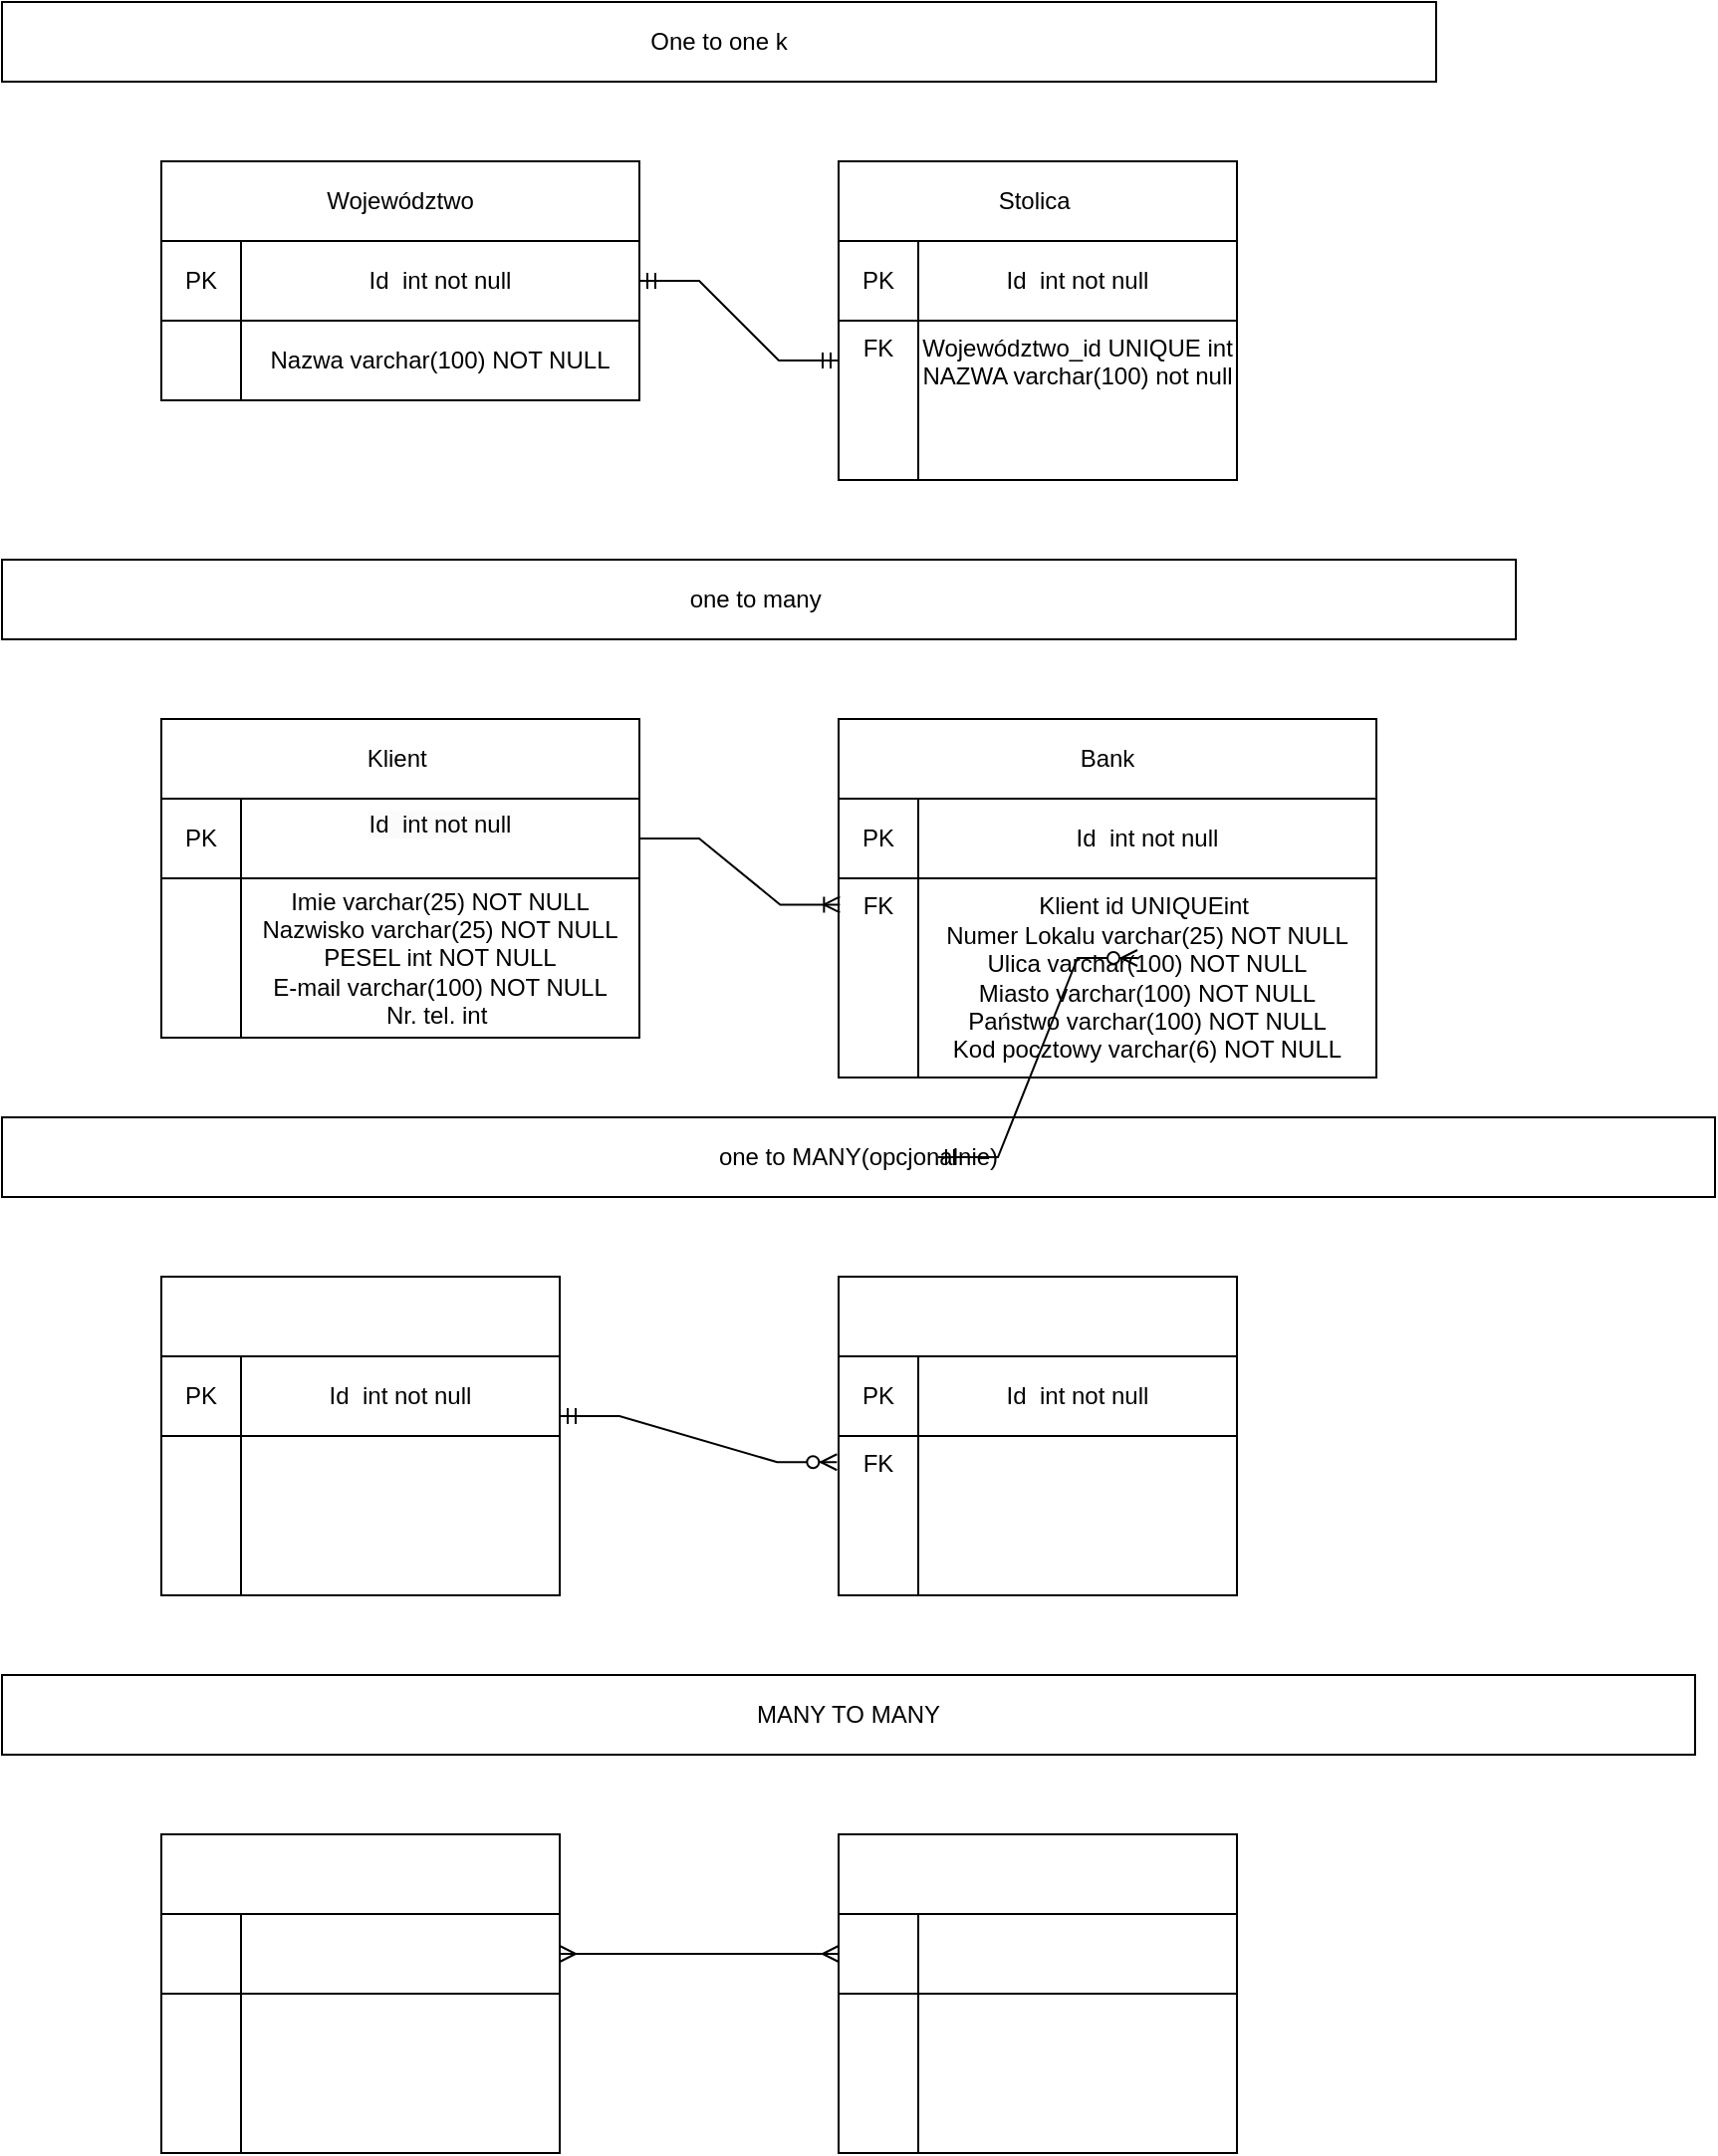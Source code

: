 <mxfile version="21.0.6" type="github">
  <diagram name="Strona-1" id="r4Ll1ODWKA_QCordqDJH">
    <mxGraphModel dx="1043" dy="541" grid="1" gridSize="10" guides="1" tooltips="1" connect="1" arrows="1" fold="1" page="1" pageScale="1" pageWidth="850" pageHeight="1100" math="0" shadow="0">
      <root>
        <mxCell id="0" />
        <mxCell id="1" parent="0" />
        <mxCell id="zy4ub2rE6WTPkUcC4bp9-1" value="Nazwa varchar(100) NOT NULL" style="rounded=0;whiteSpace=wrap;html=1;" vertex="1" parent="1">
          <mxGeometry x="120" y="160" width="200" height="40" as="geometry" />
        </mxCell>
        <mxCell id="zy4ub2rE6WTPkUcC4bp9-2" value="" style="rounded=0;whiteSpace=wrap;html=1;" vertex="1" parent="1">
          <mxGeometry x="80" y="160" width="40" height="40" as="geometry" />
        </mxCell>
        <mxCell id="zy4ub2rE6WTPkUcC4bp9-3" value="Id&amp;nbsp; int not null" style="rounded=0;whiteSpace=wrap;html=1;" vertex="1" parent="1">
          <mxGeometry x="120" y="120" width="200" height="40" as="geometry" />
        </mxCell>
        <mxCell id="zy4ub2rE6WTPkUcC4bp9-4" value="PK" style="rounded=0;whiteSpace=wrap;html=1;" vertex="1" parent="1">
          <mxGeometry x="80" y="120" width="40" height="40" as="geometry" />
        </mxCell>
        <mxCell id="zy4ub2rE6WTPkUcC4bp9-5" value="Województwo" style="rounded=0;whiteSpace=wrap;html=1;" vertex="1" parent="1">
          <mxGeometry x="80" y="80" width="240" height="40" as="geometry" />
        </mxCell>
        <mxCell id="zy4ub2rE6WTPkUcC4bp9-6" value="Województwo_id UNIQUE int&lt;br&gt;NAZWA varchar(100) not null" style="rounded=0;whiteSpace=wrap;html=1;verticalAlign=top;" vertex="1" parent="1">
          <mxGeometry x="460" y="160" width="160" height="80" as="geometry" />
        </mxCell>
        <mxCell id="zy4ub2rE6WTPkUcC4bp9-7" value="FK" style="rounded=0;whiteSpace=wrap;html=1;verticalAlign=top;" vertex="1" parent="1">
          <mxGeometry x="420" y="160" width="40" height="80" as="geometry" />
        </mxCell>
        <mxCell id="zy4ub2rE6WTPkUcC4bp9-8" value="" style="rounded=0;whiteSpace=wrap;html=1;" vertex="1" parent="1">
          <mxGeometry x="460" y="120" width="160" height="40" as="geometry" />
        </mxCell>
        <mxCell id="zy4ub2rE6WTPkUcC4bp9-9" value="" style="rounded=0;whiteSpace=wrap;html=1;" vertex="1" parent="1">
          <mxGeometry x="420" y="120" width="40" height="40" as="geometry" />
        </mxCell>
        <mxCell id="zy4ub2rE6WTPkUcC4bp9-10" value="Stolica&amp;nbsp;" style="rounded=0;whiteSpace=wrap;html=1;" vertex="1" parent="1">
          <mxGeometry x="420" y="80" width="200" height="40" as="geometry" />
        </mxCell>
        <mxCell id="zy4ub2rE6WTPkUcC4bp9-11" value="One to one k" style="rounded=0;whiteSpace=wrap;html=1;" vertex="1" parent="1">
          <mxGeometry width="720" height="40" as="geometry" />
        </mxCell>
        <mxCell id="zy4ub2rE6WTPkUcC4bp9-14" value="Imie varchar(25) NOT NULL&lt;br&gt;Nazwisko varchar(25) NOT NULL&lt;br&gt;PESEL int NOT NULL&lt;br&gt;E-mail varchar(100) NOT NULL&lt;br&gt;Nr. tel. int&amp;nbsp;" style="rounded=0;whiteSpace=wrap;html=1;" vertex="1" parent="1">
          <mxGeometry x="120" y="440" width="200" height="80" as="geometry" />
        </mxCell>
        <mxCell id="zy4ub2rE6WTPkUcC4bp9-15" value="" style="rounded=0;whiteSpace=wrap;html=1;" vertex="1" parent="1">
          <mxGeometry x="80" y="440" width="40" height="80" as="geometry" />
        </mxCell>
        <mxCell id="zy4ub2rE6WTPkUcC4bp9-16" value="&#xa;&lt;span style=&quot;color: rgb(0, 0, 0); font-family: Helvetica; font-size: 12px; font-style: normal; font-variant-ligatures: normal; font-variant-caps: normal; font-weight: 400; letter-spacing: normal; orphans: 2; text-align: center; text-indent: 0px; text-transform: none; widows: 2; word-spacing: 0px; -webkit-text-stroke-width: 0px; background-color: rgb(251, 251, 251); text-decoration-thickness: initial; text-decoration-style: initial; text-decoration-color: initial; float: none; display: inline !important;&quot;&gt;Id&amp;nbsp; int not null&lt;/span&gt;&#xa;&#xa;" style="rounded=0;whiteSpace=wrap;html=1;" vertex="1" parent="1">
          <mxGeometry x="120" y="400" width="200" height="40" as="geometry" />
        </mxCell>
        <mxCell id="zy4ub2rE6WTPkUcC4bp9-17" value="" style="rounded=0;whiteSpace=wrap;html=1;" vertex="1" parent="1">
          <mxGeometry x="80" y="400" width="40" height="40" as="geometry" />
        </mxCell>
        <mxCell id="zy4ub2rE6WTPkUcC4bp9-18" value="Klient&amp;nbsp;" style="rounded=0;whiteSpace=wrap;html=1;" vertex="1" parent="1">
          <mxGeometry x="80" y="360" width="240" height="40" as="geometry" />
        </mxCell>
        <mxCell id="zy4ub2rE6WTPkUcC4bp9-19" value="Klient id UNIQUEint&amp;nbsp;&lt;br&gt;Numer Lokalu varchar(25) NOT NULL&lt;br&gt;Ulica varchar(100) NOT NULL&lt;br&gt;Miasto varchar(100) NOT NULL&lt;br&gt;Państwo varchar(100) NOT NULL&lt;br&gt;Kod pocztowy varchar(6) NOT NULL" style="rounded=0;whiteSpace=wrap;html=1;" vertex="1" parent="1">
          <mxGeometry x="460" y="440" width="230" height="100" as="geometry" />
        </mxCell>
        <mxCell id="zy4ub2rE6WTPkUcC4bp9-20" value="FK" style="rounded=0;whiteSpace=wrap;html=1;verticalAlign=top;" vertex="1" parent="1">
          <mxGeometry x="420" y="440" width="40" height="100" as="geometry" />
        </mxCell>
        <mxCell id="zy4ub2rE6WTPkUcC4bp9-21" value="" style="rounded=0;whiteSpace=wrap;html=1;" vertex="1" parent="1">
          <mxGeometry x="460" y="400" width="160" height="40" as="geometry" />
        </mxCell>
        <mxCell id="zy4ub2rE6WTPkUcC4bp9-22" value="" style="rounded=0;whiteSpace=wrap;html=1;" vertex="1" parent="1">
          <mxGeometry x="420" y="400" width="40" height="40" as="geometry" />
        </mxCell>
        <mxCell id="zy4ub2rE6WTPkUcC4bp9-23" value="Bank" style="rounded=0;whiteSpace=wrap;html=1;" vertex="1" parent="1">
          <mxGeometry x="420" y="360" width="270" height="40" as="geometry" />
        </mxCell>
        <mxCell id="zy4ub2rE6WTPkUcC4bp9-24" value="one to many&amp;nbsp;" style="rounded=0;whiteSpace=wrap;html=1;" vertex="1" parent="1">
          <mxGeometry y="280" width="760" height="40" as="geometry" />
        </mxCell>
        <mxCell id="zy4ub2rE6WTPkUcC4bp9-25" value="" style="rounded=0;whiteSpace=wrap;html=1;" vertex="1" parent="1">
          <mxGeometry x="120" y="720" width="160" height="80" as="geometry" />
        </mxCell>
        <mxCell id="zy4ub2rE6WTPkUcC4bp9-26" value="" style="rounded=0;whiteSpace=wrap;html=1;" vertex="1" parent="1">
          <mxGeometry x="80" y="720" width="40" height="80" as="geometry" />
        </mxCell>
        <mxCell id="zy4ub2rE6WTPkUcC4bp9-27" value="" style="rounded=0;whiteSpace=wrap;html=1;" vertex="1" parent="1">
          <mxGeometry x="120" y="680" width="160" height="40" as="geometry" />
        </mxCell>
        <mxCell id="zy4ub2rE6WTPkUcC4bp9-28" value="" style="rounded=0;whiteSpace=wrap;html=1;" vertex="1" parent="1">
          <mxGeometry x="80" y="680" width="40" height="40" as="geometry" />
        </mxCell>
        <mxCell id="zy4ub2rE6WTPkUcC4bp9-29" value="" style="rounded=0;whiteSpace=wrap;html=1;" vertex="1" parent="1">
          <mxGeometry x="80" y="640" width="200" height="40" as="geometry" />
        </mxCell>
        <mxCell id="zy4ub2rE6WTPkUcC4bp9-30" value="" style="rounded=0;whiteSpace=wrap;html=1;" vertex="1" parent="1">
          <mxGeometry x="460" y="720" width="160" height="80" as="geometry" />
        </mxCell>
        <mxCell id="zy4ub2rE6WTPkUcC4bp9-31" value="FK" style="rounded=0;whiteSpace=wrap;html=1;verticalAlign=top;" vertex="1" parent="1">
          <mxGeometry x="420" y="720" width="40" height="80" as="geometry" />
        </mxCell>
        <mxCell id="zy4ub2rE6WTPkUcC4bp9-32" value="" style="rounded=0;whiteSpace=wrap;html=1;" vertex="1" parent="1">
          <mxGeometry x="460" y="680" width="160" height="40" as="geometry" />
        </mxCell>
        <mxCell id="zy4ub2rE6WTPkUcC4bp9-33" value="" style="rounded=0;whiteSpace=wrap;html=1;" vertex="1" parent="1">
          <mxGeometry x="420" y="680" width="40" height="40" as="geometry" />
        </mxCell>
        <mxCell id="zy4ub2rE6WTPkUcC4bp9-34" value="" style="rounded=0;whiteSpace=wrap;html=1;" vertex="1" parent="1">
          <mxGeometry x="420" y="640" width="200" height="40" as="geometry" />
        </mxCell>
        <mxCell id="zy4ub2rE6WTPkUcC4bp9-35" value="" style="rounded=0;whiteSpace=wrap;html=1;" vertex="1" parent="1">
          <mxGeometry x="120" y="1000" width="160" height="80" as="geometry" />
        </mxCell>
        <mxCell id="zy4ub2rE6WTPkUcC4bp9-36" value="" style="rounded=0;whiteSpace=wrap;html=1;" vertex="1" parent="1">
          <mxGeometry x="80" y="1000" width="40" height="80" as="geometry" />
        </mxCell>
        <mxCell id="zy4ub2rE6WTPkUcC4bp9-37" value="" style="rounded=0;whiteSpace=wrap;html=1;" vertex="1" parent="1">
          <mxGeometry x="120" y="960" width="160" height="40" as="geometry" />
        </mxCell>
        <mxCell id="zy4ub2rE6WTPkUcC4bp9-38" value="" style="rounded=0;whiteSpace=wrap;html=1;" vertex="1" parent="1">
          <mxGeometry x="80" y="960" width="40" height="40" as="geometry" />
        </mxCell>
        <mxCell id="zy4ub2rE6WTPkUcC4bp9-39" value="" style="rounded=0;whiteSpace=wrap;html=1;" vertex="1" parent="1">
          <mxGeometry x="80" y="920" width="200" height="40" as="geometry" />
        </mxCell>
        <mxCell id="zy4ub2rE6WTPkUcC4bp9-40" value="" style="rounded=0;whiteSpace=wrap;html=1;" vertex="1" parent="1">
          <mxGeometry x="460" y="1000" width="160" height="80" as="geometry" />
        </mxCell>
        <mxCell id="zy4ub2rE6WTPkUcC4bp9-41" value="" style="rounded=0;whiteSpace=wrap;html=1;" vertex="1" parent="1">
          <mxGeometry x="420" y="1000" width="40" height="80" as="geometry" />
        </mxCell>
        <mxCell id="zy4ub2rE6WTPkUcC4bp9-42" value="" style="rounded=0;whiteSpace=wrap;html=1;" vertex="1" parent="1">
          <mxGeometry x="460" y="960" width="160" height="40" as="geometry" />
        </mxCell>
        <mxCell id="zy4ub2rE6WTPkUcC4bp9-43" value="" style="rounded=0;whiteSpace=wrap;html=1;" vertex="1" parent="1">
          <mxGeometry x="420" y="960" width="40" height="40" as="geometry" />
        </mxCell>
        <mxCell id="zy4ub2rE6WTPkUcC4bp9-44" value="" style="rounded=0;whiteSpace=wrap;html=1;" vertex="1" parent="1">
          <mxGeometry x="420" y="920" width="200" height="40" as="geometry" />
        </mxCell>
        <mxCell id="zy4ub2rE6WTPkUcC4bp9-45" value="one to MANY(opcjonalnie)" style="rounded=0;whiteSpace=wrap;html=1;" vertex="1" parent="1">
          <mxGeometry y="560" width="860" height="40" as="geometry" />
        </mxCell>
        <mxCell id="zy4ub2rE6WTPkUcC4bp9-46" value="MANY TO MANY" style="rounded=0;whiteSpace=wrap;html=1;" vertex="1" parent="1">
          <mxGeometry y="840" width="850" height="40" as="geometry" />
        </mxCell>
        <mxCell id="zy4ub2rE6WTPkUcC4bp9-49" value="PK" style="rounded=0;whiteSpace=wrap;html=1;" vertex="1" parent="1">
          <mxGeometry x="420" y="120" width="40" height="40" as="geometry" />
        </mxCell>
        <mxCell id="zy4ub2rE6WTPkUcC4bp9-50" value="Id&amp;nbsp; int not null" style="rounded=0;whiteSpace=wrap;html=1;" vertex="1" parent="1">
          <mxGeometry x="460" y="120" width="160" height="40" as="geometry" />
        </mxCell>
        <mxCell id="zy4ub2rE6WTPkUcC4bp9-54" value="" style="edgeStyle=entityRelationEdgeStyle;fontSize=12;html=1;endArrow=ERmandOne;startArrow=ERmandOne;rounded=0;entryX=0;entryY=0.25;entryDx=0;entryDy=0;" edge="1" parent="1" target="zy4ub2rE6WTPkUcC4bp9-7">
          <mxGeometry width="100" height="100" relative="1" as="geometry">
            <mxPoint x="320" y="140" as="sourcePoint" />
            <mxPoint x="420" y="40" as="targetPoint" />
          </mxGeometry>
        </mxCell>
        <mxCell id="zy4ub2rE6WTPkUcC4bp9-55" value="" style="edgeStyle=entityRelationEdgeStyle;fontSize=12;html=1;endArrow=ERoneToMany;rounded=0;exitX=1;exitY=0.5;exitDx=0;exitDy=0;entryX=0.017;entryY=0.132;entryDx=0;entryDy=0;entryPerimeter=0;" edge="1" parent="1" source="zy4ub2rE6WTPkUcC4bp9-16" target="zy4ub2rE6WTPkUcC4bp9-20">
          <mxGeometry width="100" height="100" relative="1" as="geometry">
            <mxPoint x="480" y="530" as="sourcePoint" />
            <mxPoint x="580" y="430" as="targetPoint" />
          </mxGeometry>
        </mxCell>
        <mxCell id="zy4ub2rE6WTPkUcC4bp9-56" value="PK" style="rounded=0;whiteSpace=wrap;html=1;" vertex="1" parent="1">
          <mxGeometry x="420" y="400" width="40" height="40" as="geometry" />
        </mxCell>
        <mxCell id="zy4ub2rE6WTPkUcC4bp9-57" value="PK" style="rounded=0;whiteSpace=wrap;html=1;" vertex="1" parent="1">
          <mxGeometry x="80" y="400" width="40" height="40" as="geometry" />
        </mxCell>
        <mxCell id="zy4ub2rE6WTPkUcC4bp9-58" value="Id&amp;nbsp; int not null" style="rounded=0;whiteSpace=wrap;html=1;" vertex="1" parent="1">
          <mxGeometry x="120" y="680" width="160" height="40" as="geometry" />
        </mxCell>
        <mxCell id="zy4ub2rE6WTPkUcC4bp9-59" value="Id&amp;nbsp; int not null" style="rounded=0;whiteSpace=wrap;html=1;" vertex="1" parent="1">
          <mxGeometry x="460" y="400" width="230" height="40" as="geometry" />
        </mxCell>
        <mxCell id="zy4ub2rE6WTPkUcC4bp9-61" value="" style="edgeStyle=entityRelationEdgeStyle;fontSize=12;html=1;endArrow=ERmany;startArrow=ERmany;rounded=0;entryX=0;entryY=0.5;entryDx=0;entryDy=0;exitX=1;exitY=0.5;exitDx=0;exitDy=0;" edge="1" parent="1" source="zy4ub2rE6WTPkUcC4bp9-37" target="zy4ub2rE6WTPkUcC4bp9-43">
          <mxGeometry width="100" height="100" relative="1" as="geometry">
            <mxPoint x="280" y="700" as="sourcePoint" />
            <mxPoint x="380" y="600" as="targetPoint" />
          </mxGeometry>
        </mxCell>
        <mxCell id="zy4ub2rE6WTPkUcC4bp9-62" value="PK" style="rounded=0;whiteSpace=wrap;html=1;" vertex="1" parent="1">
          <mxGeometry x="80" y="680" width="40" height="40" as="geometry" />
        </mxCell>
        <mxCell id="zy4ub2rE6WTPkUcC4bp9-63" value="PK" style="rounded=0;whiteSpace=wrap;html=1;" vertex="1" parent="1">
          <mxGeometry x="420" y="680" width="40" height="40" as="geometry" />
        </mxCell>
        <mxCell id="zy4ub2rE6WTPkUcC4bp9-64" value="Id&amp;nbsp; int not null" style="rounded=0;whiteSpace=wrap;html=1;" vertex="1" parent="1">
          <mxGeometry x="460" y="680" width="160" height="40" as="geometry" />
        </mxCell>
        <mxCell id="zy4ub2rE6WTPkUcC4bp9-68" value="" style="edgeStyle=entityRelationEdgeStyle;fontSize=12;html=1;endArrow=ERzeroToMany;startArrow=ERmandOne;rounded=0;" edge="1" parent="1">
          <mxGeometry width="100" height="100" relative="1" as="geometry">
            <mxPoint x="470" y="580" as="sourcePoint" />
            <mxPoint x="570" y="480" as="targetPoint" />
          </mxGeometry>
        </mxCell>
        <mxCell id="zy4ub2rE6WTPkUcC4bp9-69" value="" style="edgeStyle=entityRelationEdgeStyle;fontSize=12;html=1;endArrow=ERzeroToMany;startArrow=ERmandOne;rounded=0;entryX=-0.021;entryY=0.164;entryDx=0;entryDy=0;entryPerimeter=0;exitX=1;exitY=0.75;exitDx=0;exitDy=0;" edge="1" parent="1" source="zy4ub2rE6WTPkUcC4bp9-58" target="zy4ub2rE6WTPkUcC4bp9-31">
          <mxGeometry width="100" height="100" relative="1" as="geometry">
            <mxPoint x="310" y="730" as="sourcePoint" />
            <mxPoint x="410" y="730" as="targetPoint" />
          </mxGeometry>
        </mxCell>
      </root>
    </mxGraphModel>
  </diagram>
</mxfile>

